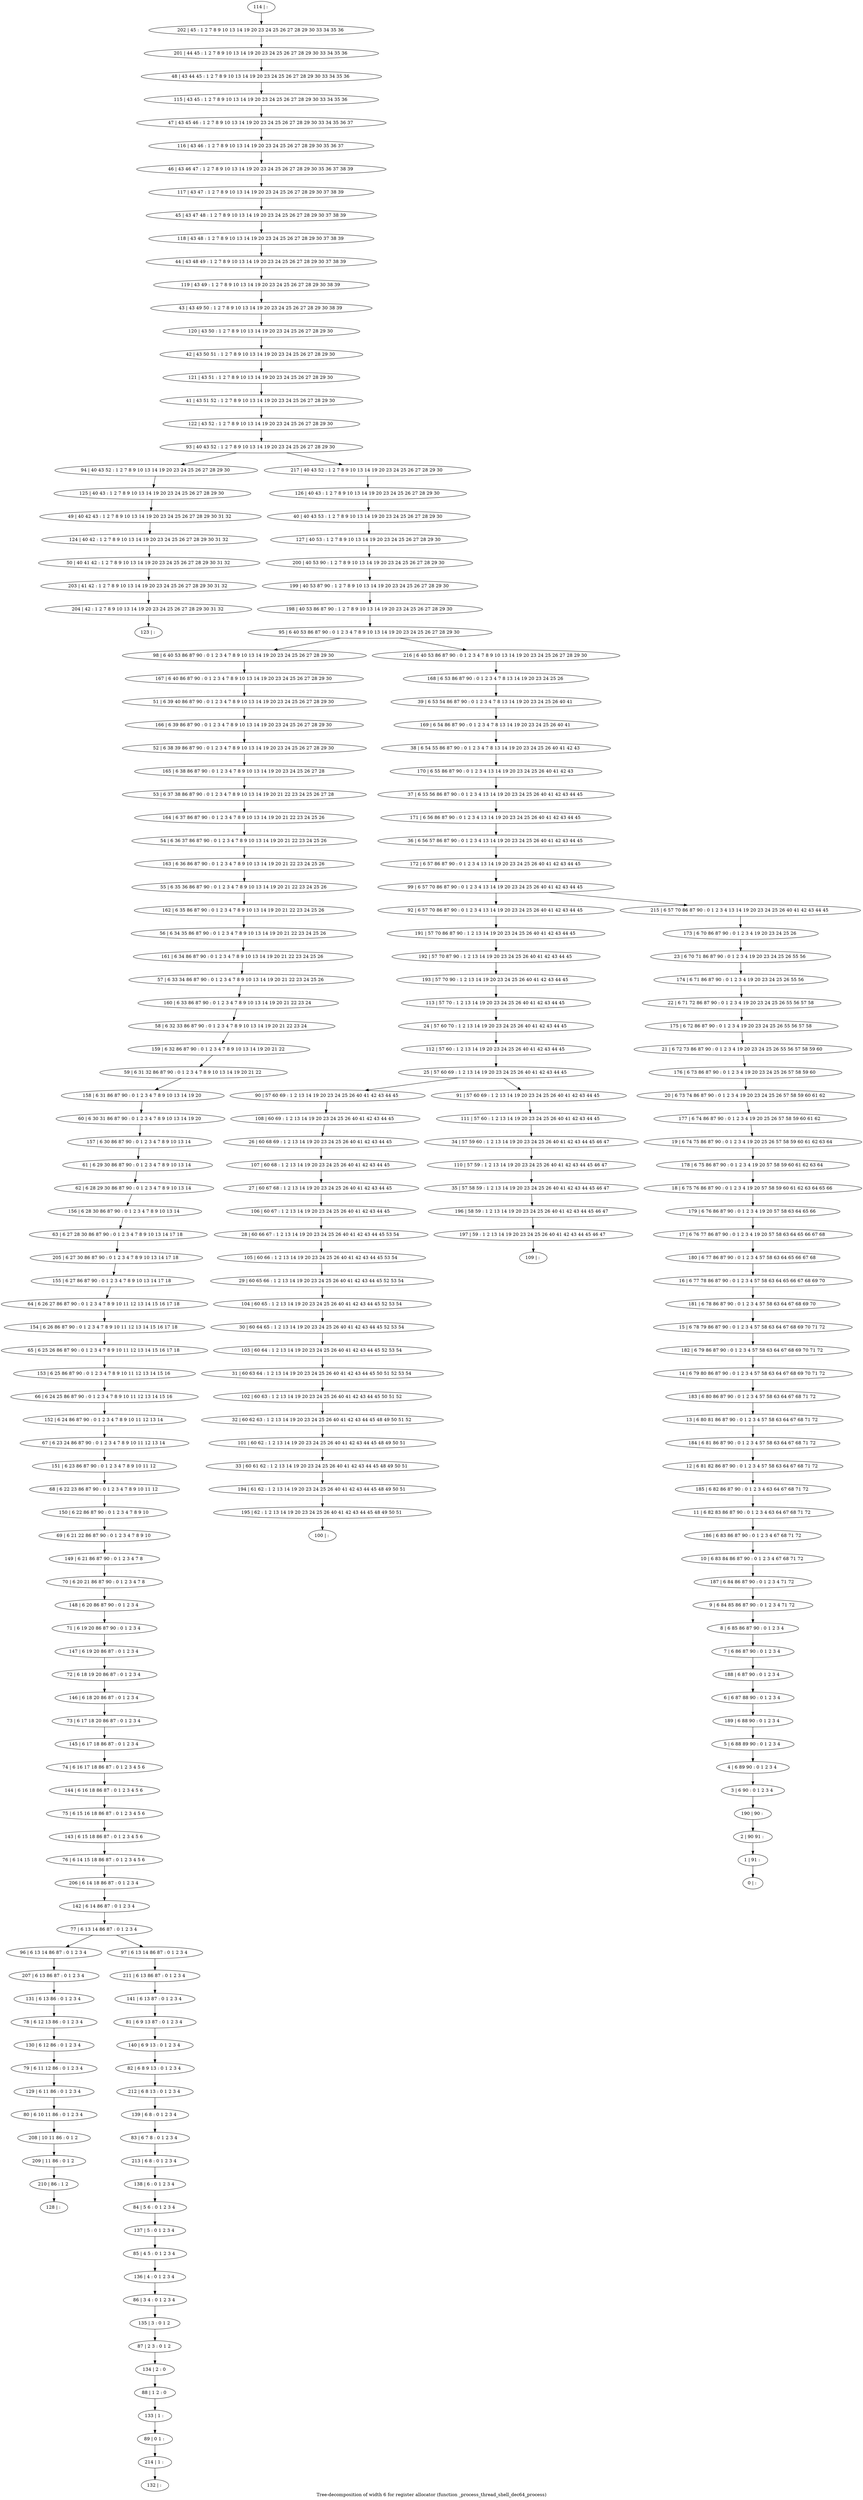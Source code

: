 digraph G {
graph [label="Tree-decomposition of width 6 for register allocator (function _process_thread_shell_dec64_process)"]
0[label="0 | : "];
1[label="1 | 91 : "];
2[label="2 | 90 91 : "];
3[label="3 | 6 90 : 0 1 2 3 4 "];
4[label="4 | 6 89 90 : 0 1 2 3 4 "];
5[label="5 | 6 88 89 90 : 0 1 2 3 4 "];
6[label="6 | 6 87 88 90 : 0 1 2 3 4 "];
7[label="7 | 6 86 87 90 : 0 1 2 3 4 "];
8[label="8 | 6 85 86 87 90 : 0 1 2 3 4 "];
9[label="9 | 6 84 85 86 87 90 : 0 1 2 3 4 71 72 "];
10[label="10 | 6 83 84 86 87 90 : 0 1 2 3 4 67 68 71 72 "];
11[label="11 | 6 82 83 86 87 90 : 0 1 2 3 4 63 64 67 68 71 72 "];
12[label="12 | 6 81 82 86 87 90 : 0 1 2 3 4 57 58 63 64 67 68 71 72 "];
13[label="13 | 6 80 81 86 87 90 : 0 1 2 3 4 57 58 63 64 67 68 71 72 "];
14[label="14 | 6 79 80 86 87 90 : 0 1 2 3 4 57 58 63 64 67 68 69 70 71 72 "];
15[label="15 | 6 78 79 86 87 90 : 0 1 2 3 4 57 58 63 64 67 68 69 70 71 72 "];
16[label="16 | 6 77 78 86 87 90 : 0 1 2 3 4 57 58 63 64 65 66 67 68 69 70 "];
17[label="17 | 6 76 77 86 87 90 : 0 1 2 3 4 19 20 57 58 63 64 65 66 67 68 "];
18[label="18 | 6 75 76 86 87 90 : 0 1 2 3 4 19 20 57 58 59 60 61 62 63 64 65 66 "];
19[label="19 | 6 74 75 86 87 90 : 0 1 2 3 4 19 20 25 26 57 58 59 60 61 62 63 64 "];
20[label="20 | 6 73 74 86 87 90 : 0 1 2 3 4 19 20 23 24 25 26 57 58 59 60 61 62 "];
21[label="21 | 6 72 73 86 87 90 : 0 1 2 3 4 19 20 23 24 25 26 55 56 57 58 59 60 "];
22[label="22 | 6 71 72 86 87 90 : 0 1 2 3 4 19 20 23 24 25 26 55 56 57 58 "];
23[label="23 | 6 70 71 86 87 90 : 0 1 2 3 4 19 20 23 24 25 26 55 56 "];
24[label="24 | 57 60 70 : 1 2 13 14 19 20 23 24 25 26 40 41 42 43 44 45 "];
25[label="25 | 57 60 69 : 1 2 13 14 19 20 23 24 25 26 40 41 42 43 44 45 "];
26[label="26 | 60 68 69 : 1 2 13 14 19 20 23 24 25 26 40 41 42 43 44 45 "];
27[label="27 | 60 67 68 : 1 2 13 14 19 20 23 24 25 26 40 41 42 43 44 45 "];
28[label="28 | 60 66 67 : 1 2 13 14 19 20 23 24 25 26 40 41 42 43 44 45 53 54 "];
29[label="29 | 60 65 66 : 1 2 13 14 19 20 23 24 25 26 40 41 42 43 44 45 52 53 54 "];
30[label="30 | 60 64 65 : 1 2 13 14 19 20 23 24 25 26 40 41 42 43 44 45 52 53 54 "];
31[label="31 | 60 63 64 : 1 2 13 14 19 20 23 24 25 26 40 41 42 43 44 45 50 51 52 53 54 "];
32[label="32 | 60 62 63 : 1 2 13 14 19 20 23 24 25 26 40 41 42 43 44 45 48 49 50 51 52 "];
33[label="33 | 60 61 62 : 1 2 13 14 19 20 23 24 25 26 40 41 42 43 44 45 48 49 50 51 "];
34[label="34 | 57 59 60 : 1 2 13 14 19 20 23 24 25 26 40 41 42 43 44 45 46 47 "];
35[label="35 | 57 58 59 : 1 2 13 14 19 20 23 24 25 26 40 41 42 43 44 45 46 47 "];
36[label="36 | 6 56 57 86 87 90 : 0 1 2 3 4 13 14 19 20 23 24 25 26 40 41 42 43 44 45 "];
37[label="37 | 6 55 56 86 87 90 : 0 1 2 3 4 13 14 19 20 23 24 25 26 40 41 42 43 44 45 "];
38[label="38 | 6 54 55 86 87 90 : 0 1 2 3 4 7 8 13 14 19 20 23 24 25 26 40 41 42 43 "];
39[label="39 | 6 53 54 86 87 90 : 0 1 2 3 4 7 8 13 14 19 20 23 24 25 26 40 41 "];
40[label="40 | 40 43 53 : 1 2 7 8 9 10 13 14 19 20 23 24 25 26 27 28 29 30 "];
41[label="41 | 43 51 52 : 1 2 7 8 9 10 13 14 19 20 23 24 25 26 27 28 29 30 "];
42[label="42 | 43 50 51 : 1 2 7 8 9 10 13 14 19 20 23 24 25 26 27 28 29 30 "];
43[label="43 | 43 49 50 : 1 2 7 8 9 10 13 14 19 20 23 24 25 26 27 28 29 30 38 39 "];
44[label="44 | 43 48 49 : 1 2 7 8 9 10 13 14 19 20 23 24 25 26 27 28 29 30 37 38 39 "];
45[label="45 | 43 47 48 : 1 2 7 8 9 10 13 14 19 20 23 24 25 26 27 28 29 30 37 38 39 "];
46[label="46 | 43 46 47 : 1 2 7 8 9 10 13 14 19 20 23 24 25 26 27 28 29 30 35 36 37 38 39 "];
47[label="47 | 43 45 46 : 1 2 7 8 9 10 13 14 19 20 23 24 25 26 27 28 29 30 33 34 35 36 37 "];
48[label="48 | 43 44 45 : 1 2 7 8 9 10 13 14 19 20 23 24 25 26 27 28 29 30 33 34 35 36 "];
49[label="49 | 40 42 43 : 1 2 7 8 9 10 13 14 19 20 23 24 25 26 27 28 29 30 31 32 "];
50[label="50 | 40 41 42 : 1 2 7 8 9 10 13 14 19 20 23 24 25 26 27 28 29 30 31 32 "];
51[label="51 | 6 39 40 86 87 90 : 0 1 2 3 4 7 8 9 10 13 14 19 20 23 24 25 26 27 28 29 30 "];
52[label="52 | 6 38 39 86 87 90 : 0 1 2 3 4 7 8 9 10 13 14 19 20 23 24 25 26 27 28 29 30 "];
53[label="53 | 6 37 38 86 87 90 : 0 1 2 3 4 7 8 9 10 13 14 19 20 21 22 23 24 25 26 27 28 "];
54[label="54 | 6 36 37 86 87 90 : 0 1 2 3 4 7 8 9 10 13 14 19 20 21 22 23 24 25 26 "];
55[label="55 | 6 35 36 86 87 90 : 0 1 2 3 4 7 8 9 10 13 14 19 20 21 22 23 24 25 26 "];
56[label="56 | 6 34 35 86 87 90 : 0 1 2 3 4 7 8 9 10 13 14 19 20 21 22 23 24 25 26 "];
57[label="57 | 6 33 34 86 87 90 : 0 1 2 3 4 7 8 9 10 13 14 19 20 21 22 23 24 25 26 "];
58[label="58 | 6 32 33 86 87 90 : 0 1 2 3 4 7 8 9 10 13 14 19 20 21 22 23 24 "];
59[label="59 | 6 31 32 86 87 90 : 0 1 2 3 4 7 8 9 10 13 14 19 20 21 22 "];
60[label="60 | 6 30 31 86 87 90 : 0 1 2 3 4 7 8 9 10 13 14 19 20 "];
61[label="61 | 6 29 30 86 87 90 : 0 1 2 3 4 7 8 9 10 13 14 "];
62[label="62 | 6 28 29 30 86 87 90 : 0 1 2 3 4 7 8 9 10 13 14 "];
63[label="63 | 6 27 28 30 86 87 90 : 0 1 2 3 4 7 8 9 10 13 14 17 18 "];
64[label="64 | 6 26 27 86 87 90 : 0 1 2 3 4 7 8 9 10 11 12 13 14 15 16 17 18 "];
65[label="65 | 6 25 26 86 87 90 : 0 1 2 3 4 7 8 9 10 11 12 13 14 15 16 17 18 "];
66[label="66 | 6 24 25 86 87 90 : 0 1 2 3 4 7 8 9 10 11 12 13 14 15 16 "];
67[label="67 | 6 23 24 86 87 90 : 0 1 2 3 4 7 8 9 10 11 12 13 14 "];
68[label="68 | 6 22 23 86 87 90 : 0 1 2 3 4 7 8 9 10 11 12 "];
69[label="69 | 6 21 22 86 87 90 : 0 1 2 3 4 7 8 9 10 "];
70[label="70 | 6 20 21 86 87 90 : 0 1 2 3 4 7 8 "];
71[label="71 | 6 19 20 86 87 90 : 0 1 2 3 4 "];
72[label="72 | 6 18 19 20 86 87 : 0 1 2 3 4 "];
73[label="73 | 6 17 18 20 86 87 : 0 1 2 3 4 "];
74[label="74 | 6 16 17 18 86 87 : 0 1 2 3 4 5 6 "];
75[label="75 | 6 15 16 18 86 87 : 0 1 2 3 4 5 6 "];
76[label="76 | 6 14 15 18 86 87 : 0 1 2 3 4 5 6 "];
77[label="77 | 6 13 14 86 87 : 0 1 2 3 4 "];
78[label="78 | 6 12 13 86 : 0 1 2 3 4 "];
79[label="79 | 6 11 12 86 : 0 1 2 3 4 "];
80[label="80 | 6 10 11 86 : 0 1 2 3 4 "];
81[label="81 | 6 9 13 87 : 0 1 2 3 4 "];
82[label="82 | 6 8 9 13 : 0 1 2 3 4 "];
83[label="83 | 6 7 8 : 0 1 2 3 4 "];
84[label="84 | 5 6 : 0 1 2 3 4 "];
85[label="85 | 4 5 : 0 1 2 3 4 "];
86[label="86 | 3 4 : 0 1 2 3 4 "];
87[label="87 | 2 3 : 0 1 2 "];
88[label="88 | 1 2 : 0 "];
89[label="89 | 0 1 : "];
90[label="90 | 57 60 69 : 1 2 13 14 19 20 23 24 25 26 40 41 42 43 44 45 "];
91[label="91 | 57 60 69 : 1 2 13 14 19 20 23 24 25 26 40 41 42 43 44 45 "];
92[label="92 | 6 57 70 86 87 90 : 0 1 2 3 4 13 14 19 20 23 24 25 26 40 41 42 43 44 45 "];
93[label="93 | 40 43 52 : 1 2 7 8 9 10 13 14 19 20 23 24 25 26 27 28 29 30 "];
94[label="94 | 40 43 52 : 1 2 7 8 9 10 13 14 19 20 23 24 25 26 27 28 29 30 "];
95[label="95 | 6 40 53 86 87 90 : 0 1 2 3 4 7 8 9 10 13 14 19 20 23 24 25 26 27 28 29 30 "];
96[label="96 | 6 13 14 86 87 : 0 1 2 3 4 "];
97[label="97 | 6 13 14 86 87 : 0 1 2 3 4 "];
98[label="98 | 6 40 53 86 87 90 : 0 1 2 3 4 7 8 9 10 13 14 19 20 23 24 25 26 27 28 29 30 "];
99[label="99 | 6 57 70 86 87 90 : 0 1 2 3 4 13 14 19 20 23 24 25 26 40 41 42 43 44 45 "];
100[label="100 | : "];
101[label="101 | 60 62 : 1 2 13 14 19 20 23 24 25 26 40 41 42 43 44 45 48 49 50 51 "];
102[label="102 | 60 63 : 1 2 13 14 19 20 23 24 25 26 40 41 42 43 44 45 50 51 52 "];
103[label="103 | 60 64 : 1 2 13 14 19 20 23 24 25 26 40 41 42 43 44 45 52 53 54 "];
104[label="104 | 60 65 : 1 2 13 14 19 20 23 24 25 26 40 41 42 43 44 45 52 53 54 "];
105[label="105 | 60 66 : 1 2 13 14 19 20 23 24 25 26 40 41 42 43 44 45 53 54 "];
106[label="106 | 60 67 : 1 2 13 14 19 20 23 24 25 26 40 41 42 43 44 45 "];
107[label="107 | 60 68 : 1 2 13 14 19 20 23 24 25 26 40 41 42 43 44 45 "];
108[label="108 | 60 69 : 1 2 13 14 19 20 23 24 25 26 40 41 42 43 44 45 "];
109[label="109 | : "];
110[label="110 | 57 59 : 1 2 13 14 19 20 23 24 25 26 40 41 42 43 44 45 46 47 "];
111[label="111 | 57 60 : 1 2 13 14 19 20 23 24 25 26 40 41 42 43 44 45 "];
112[label="112 | 57 60 : 1 2 13 14 19 20 23 24 25 26 40 41 42 43 44 45 "];
113[label="113 | 57 70 : 1 2 13 14 19 20 23 24 25 26 40 41 42 43 44 45 "];
114[label="114 | : "];
115[label="115 | 43 45 : 1 2 7 8 9 10 13 14 19 20 23 24 25 26 27 28 29 30 33 34 35 36 "];
116[label="116 | 43 46 : 1 2 7 8 9 10 13 14 19 20 23 24 25 26 27 28 29 30 35 36 37 "];
117[label="117 | 43 47 : 1 2 7 8 9 10 13 14 19 20 23 24 25 26 27 28 29 30 37 38 39 "];
118[label="118 | 43 48 : 1 2 7 8 9 10 13 14 19 20 23 24 25 26 27 28 29 30 37 38 39 "];
119[label="119 | 43 49 : 1 2 7 8 9 10 13 14 19 20 23 24 25 26 27 28 29 30 38 39 "];
120[label="120 | 43 50 : 1 2 7 8 9 10 13 14 19 20 23 24 25 26 27 28 29 30 "];
121[label="121 | 43 51 : 1 2 7 8 9 10 13 14 19 20 23 24 25 26 27 28 29 30 "];
122[label="122 | 43 52 : 1 2 7 8 9 10 13 14 19 20 23 24 25 26 27 28 29 30 "];
123[label="123 | : "];
124[label="124 | 40 42 : 1 2 7 8 9 10 13 14 19 20 23 24 25 26 27 28 29 30 31 32 "];
125[label="125 | 40 43 : 1 2 7 8 9 10 13 14 19 20 23 24 25 26 27 28 29 30 "];
126[label="126 | 40 43 : 1 2 7 8 9 10 13 14 19 20 23 24 25 26 27 28 29 30 "];
127[label="127 | 40 53 : 1 2 7 8 9 10 13 14 19 20 23 24 25 26 27 28 29 30 "];
128[label="128 | : "];
129[label="129 | 6 11 86 : 0 1 2 3 4 "];
130[label="130 | 6 12 86 : 0 1 2 3 4 "];
131[label="131 | 6 13 86 : 0 1 2 3 4 "];
132[label="132 | : "];
133[label="133 | 1 : "];
134[label="134 | 2 : 0 "];
135[label="135 | 3 : 0 1 2 "];
136[label="136 | 4 : 0 1 2 3 4 "];
137[label="137 | 5 : 0 1 2 3 4 "];
138[label="138 | 6 : 0 1 2 3 4 "];
139[label="139 | 6 8 : 0 1 2 3 4 "];
140[label="140 | 6 9 13 : 0 1 2 3 4 "];
141[label="141 | 6 13 87 : 0 1 2 3 4 "];
142[label="142 | 6 14 86 87 : 0 1 2 3 4 "];
143[label="143 | 6 15 18 86 87 : 0 1 2 3 4 5 6 "];
144[label="144 | 6 16 18 86 87 : 0 1 2 3 4 5 6 "];
145[label="145 | 6 17 18 86 87 : 0 1 2 3 4 "];
146[label="146 | 6 18 20 86 87 : 0 1 2 3 4 "];
147[label="147 | 6 19 20 86 87 : 0 1 2 3 4 "];
148[label="148 | 6 20 86 87 90 : 0 1 2 3 4 "];
149[label="149 | 6 21 86 87 90 : 0 1 2 3 4 7 8 "];
150[label="150 | 6 22 86 87 90 : 0 1 2 3 4 7 8 9 10 "];
151[label="151 | 6 23 86 87 90 : 0 1 2 3 4 7 8 9 10 11 12 "];
152[label="152 | 6 24 86 87 90 : 0 1 2 3 4 7 8 9 10 11 12 13 14 "];
153[label="153 | 6 25 86 87 90 : 0 1 2 3 4 7 8 9 10 11 12 13 14 15 16 "];
154[label="154 | 6 26 86 87 90 : 0 1 2 3 4 7 8 9 10 11 12 13 14 15 16 17 18 "];
155[label="155 | 6 27 86 87 90 : 0 1 2 3 4 7 8 9 10 13 14 17 18 "];
156[label="156 | 6 28 30 86 87 90 : 0 1 2 3 4 7 8 9 10 13 14 "];
157[label="157 | 6 30 86 87 90 : 0 1 2 3 4 7 8 9 10 13 14 "];
158[label="158 | 6 31 86 87 90 : 0 1 2 3 4 7 8 9 10 13 14 19 20 "];
159[label="159 | 6 32 86 87 90 : 0 1 2 3 4 7 8 9 10 13 14 19 20 21 22 "];
160[label="160 | 6 33 86 87 90 : 0 1 2 3 4 7 8 9 10 13 14 19 20 21 22 23 24 "];
161[label="161 | 6 34 86 87 90 : 0 1 2 3 4 7 8 9 10 13 14 19 20 21 22 23 24 25 26 "];
162[label="162 | 6 35 86 87 90 : 0 1 2 3 4 7 8 9 10 13 14 19 20 21 22 23 24 25 26 "];
163[label="163 | 6 36 86 87 90 : 0 1 2 3 4 7 8 9 10 13 14 19 20 21 22 23 24 25 26 "];
164[label="164 | 6 37 86 87 90 : 0 1 2 3 4 7 8 9 10 13 14 19 20 21 22 23 24 25 26 "];
165[label="165 | 6 38 86 87 90 : 0 1 2 3 4 7 8 9 10 13 14 19 20 23 24 25 26 27 28 "];
166[label="166 | 6 39 86 87 90 : 0 1 2 3 4 7 8 9 10 13 14 19 20 23 24 25 26 27 28 29 30 "];
167[label="167 | 6 40 86 87 90 : 0 1 2 3 4 7 8 9 10 13 14 19 20 23 24 25 26 27 28 29 30 "];
168[label="168 | 6 53 86 87 90 : 0 1 2 3 4 7 8 13 14 19 20 23 24 25 26 "];
169[label="169 | 6 54 86 87 90 : 0 1 2 3 4 7 8 13 14 19 20 23 24 25 26 40 41 "];
170[label="170 | 6 55 86 87 90 : 0 1 2 3 4 13 14 19 20 23 24 25 26 40 41 42 43 "];
171[label="171 | 6 56 86 87 90 : 0 1 2 3 4 13 14 19 20 23 24 25 26 40 41 42 43 44 45 "];
172[label="172 | 6 57 86 87 90 : 0 1 2 3 4 13 14 19 20 23 24 25 26 40 41 42 43 44 45 "];
173[label="173 | 6 70 86 87 90 : 0 1 2 3 4 19 20 23 24 25 26 "];
174[label="174 | 6 71 86 87 90 : 0 1 2 3 4 19 20 23 24 25 26 55 56 "];
175[label="175 | 6 72 86 87 90 : 0 1 2 3 4 19 20 23 24 25 26 55 56 57 58 "];
176[label="176 | 6 73 86 87 90 : 0 1 2 3 4 19 20 23 24 25 26 57 58 59 60 "];
177[label="177 | 6 74 86 87 90 : 0 1 2 3 4 19 20 25 26 57 58 59 60 61 62 "];
178[label="178 | 6 75 86 87 90 : 0 1 2 3 4 19 20 57 58 59 60 61 62 63 64 "];
179[label="179 | 6 76 86 87 90 : 0 1 2 3 4 19 20 57 58 63 64 65 66 "];
180[label="180 | 6 77 86 87 90 : 0 1 2 3 4 57 58 63 64 65 66 67 68 "];
181[label="181 | 6 78 86 87 90 : 0 1 2 3 4 57 58 63 64 67 68 69 70 "];
182[label="182 | 6 79 86 87 90 : 0 1 2 3 4 57 58 63 64 67 68 69 70 71 72 "];
183[label="183 | 6 80 86 87 90 : 0 1 2 3 4 57 58 63 64 67 68 71 72 "];
184[label="184 | 6 81 86 87 90 : 0 1 2 3 4 57 58 63 64 67 68 71 72 "];
185[label="185 | 6 82 86 87 90 : 0 1 2 3 4 63 64 67 68 71 72 "];
186[label="186 | 6 83 86 87 90 : 0 1 2 3 4 67 68 71 72 "];
187[label="187 | 6 84 86 87 90 : 0 1 2 3 4 71 72 "];
188[label="188 | 6 87 90 : 0 1 2 3 4 "];
189[label="189 | 6 88 90 : 0 1 2 3 4 "];
190[label="190 | 90 : "];
191[label="191 | 57 70 86 87 90 : 1 2 13 14 19 20 23 24 25 26 40 41 42 43 44 45 "];
192[label="192 | 57 70 87 90 : 1 2 13 14 19 20 23 24 25 26 40 41 42 43 44 45 "];
193[label="193 | 57 70 90 : 1 2 13 14 19 20 23 24 25 26 40 41 42 43 44 45 "];
194[label="194 | 61 62 : 1 2 13 14 19 20 23 24 25 26 40 41 42 43 44 45 48 49 50 51 "];
195[label="195 | 62 : 1 2 13 14 19 20 23 24 25 26 40 41 42 43 44 45 48 49 50 51 "];
196[label="196 | 58 59 : 1 2 13 14 19 20 23 24 25 26 40 41 42 43 44 45 46 47 "];
197[label="197 | 59 : 1 2 13 14 19 20 23 24 25 26 40 41 42 43 44 45 46 47 "];
198[label="198 | 40 53 86 87 90 : 1 2 7 8 9 10 13 14 19 20 23 24 25 26 27 28 29 30 "];
199[label="199 | 40 53 87 90 : 1 2 7 8 9 10 13 14 19 20 23 24 25 26 27 28 29 30 "];
200[label="200 | 40 53 90 : 1 2 7 8 9 10 13 14 19 20 23 24 25 26 27 28 29 30 "];
201[label="201 | 44 45 : 1 2 7 8 9 10 13 14 19 20 23 24 25 26 27 28 29 30 33 34 35 36 "];
202[label="202 | 45 : 1 2 7 8 9 10 13 14 19 20 23 24 25 26 27 28 29 30 33 34 35 36 "];
203[label="203 | 41 42 : 1 2 7 8 9 10 13 14 19 20 23 24 25 26 27 28 29 30 31 32 "];
204[label="204 | 42 : 1 2 7 8 9 10 13 14 19 20 23 24 25 26 27 28 29 30 31 32 "];
205[label="205 | 6 27 30 86 87 90 : 0 1 2 3 4 7 8 9 10 13 14 17 18 "];
206[label="206 | 6 14 18 86 87 : 0 1 2 3 4 "];
207[label="207 | 6 13 86 87 : 0 1 2 3 4 "];
208[label="208 | 10 11 86 : 0 1 2 "];
209[label="209 | 11 86 : 0 1 2 "];
210[label="210 | 86 : 1 2 "];
211[label="211 | 6 13 86 87 : 0 1 2 3 4 "];
212[label="212 | 6 8 13 : 0 1 2 3 4 "];
213[label="213 | 6 8 : 0 1 2 3 4 "];
214[label="214 | 1 : "];
215[label="215 | 6 57 70 86 87 90 : 0 1 2 3 4 13 14 19 20 23 24 25 26 40 41 42 43 44 45 "];
216[label="216 | 6 40 53 86 87 90 : 0 1 2 3 4 7 8 9 10 13 14 19 20 23 24 25 26 27 28 29 30 "];
217[label="217 | 40 43 52 : 1 2 7 8 9 10 13 14 19 20 23 24 25 26 27 28 29 30 "];
61->62 ;
25->90 ;
25->91 ;
77->96 ;
77->97 ;
101->33 ;
32->101 ;
102->32 ;
31->102 ;
103->31 ;
30->103 ;
104->30 ;
29->104 ;
105->29 ;
28->105 ;
106->28 ;
27->106 ;
107->27 ;
26->107 ;
108->26 ;
90->108 ;
110->35 ;
34->110 ;
111->34 ;
91->111 ;
112->25 ;
24->112 ;
113->24 ;
124->50 ;
49->124 ;
125->49 ;
94->125 ;
129->80 ;
79->129 ;
130->79 ;
78->130 ;
131->78 ;
133->89 ;
88->133 ;
134->88 ;
87->134 ;
135->87 ;
86->135 ;
136->86 ;
85->136 ;
137->85 ;
84->137 ;
138->84 ;
139->83 ;
140->82 ;
81->140 ;
141->81 ;
142->77 ;
143->76 ;
75->143 ;
144->75 ;
74->144 ;
145->74 ;
73->145 ;
146->73 ;
72->146 ;
147->72 ;
71->147 ;
148->71 ;
70->148 ;
149->70 ;
69->149 ;
150->69 ;
68->150 ;
151->68 ;
67->151 ;
152->67 ;
66->152 ;
153->66 ;
65->153 ;
154->65 ;
64->154 ;
155->64 ;
156->63 ;
62->156 ;
157->61 ;
60->157 ;
158->60 ;
59->158 ;
159->59 ;
58->159 ;
160->58 ;
57->160 ;
161->57 ;
56->161 ;
162->56 ;
55->162 ;
163->55 ;
54->163 ;
164->54 ;
53->164 ;
165->53 ;
52->165 ;
166->52 ;
51->166 ;
167->51 ;
98->167 ;
92->191 ;
191->192 ;
193->113 ;
192->193 ;
33->194 ;
195->100 ;
194->195 ;
35->196 ;
197->109 ;
196->197 ;
50->203 ;
204->123 ;
203->204 ;
205->155 ;
63->205 ;
206->142 ;
76->206 ;
207->131 ;
96->207 ;
80->208 ;
208->209 ;
210->128 ;
209->210 ;
211->141 ;
97->211 ;
212->139 ;
82->212 ;
213->138 ;
83->213 ;
214->132 ;
89->214 ;
114->202 ;
202->201 ;
201->48 ;
48->115 ;
115->47 ;
47->116 ;
116->46 ;
46->117 ;
117->45 ;
45->118 ;
118->44 ;
44->119 ;
119->43 ;
43->120 ;
120->42 ;
42->121 ;
121->41 ;
41->122 ;
122->93 ;
126->40 ;
40->127 ;
127->200 ;
200->199 ;
199->198 ;
198->95 ;
168->39 ;
39->169 ;
169->38 ;
38->170 ;
170->37 ;
37->171 ;
171->36 ;
36->172 ;
172->99 ;
173->23 ;
23->174 ;
174->22 ;
22->175 ;
175->21 ;
21->176 ;
176->20 ;
20->177 ;
177->19 ;
19->178 ;
178->18 ;
18->179 ;
179->17 ;
17->180 ;
180->16 ;
16->181 ;
181->15 ;
15->182 ;
182->14 ;
14->183 ;
183->13 ;
13->184 ;
184->12 ;
12->185 ;
185->11 ;
11->186 ;
186->10 ;
10->187 ;
187->9 ;
9->8 ;
8->7 ;
7->188 ;
188->6 ;
6->189 ;
189->5 ;
5->4 ;
4->3 ;
3->190 ;
190->2 ;
2->1 ;
1->0 ;
215->173 ;
216->168 ;
217->126 ;
99->92 ;
99->215 ;
95->98 ;
95->216 ;
93->94 ;
93->217 ;
}
